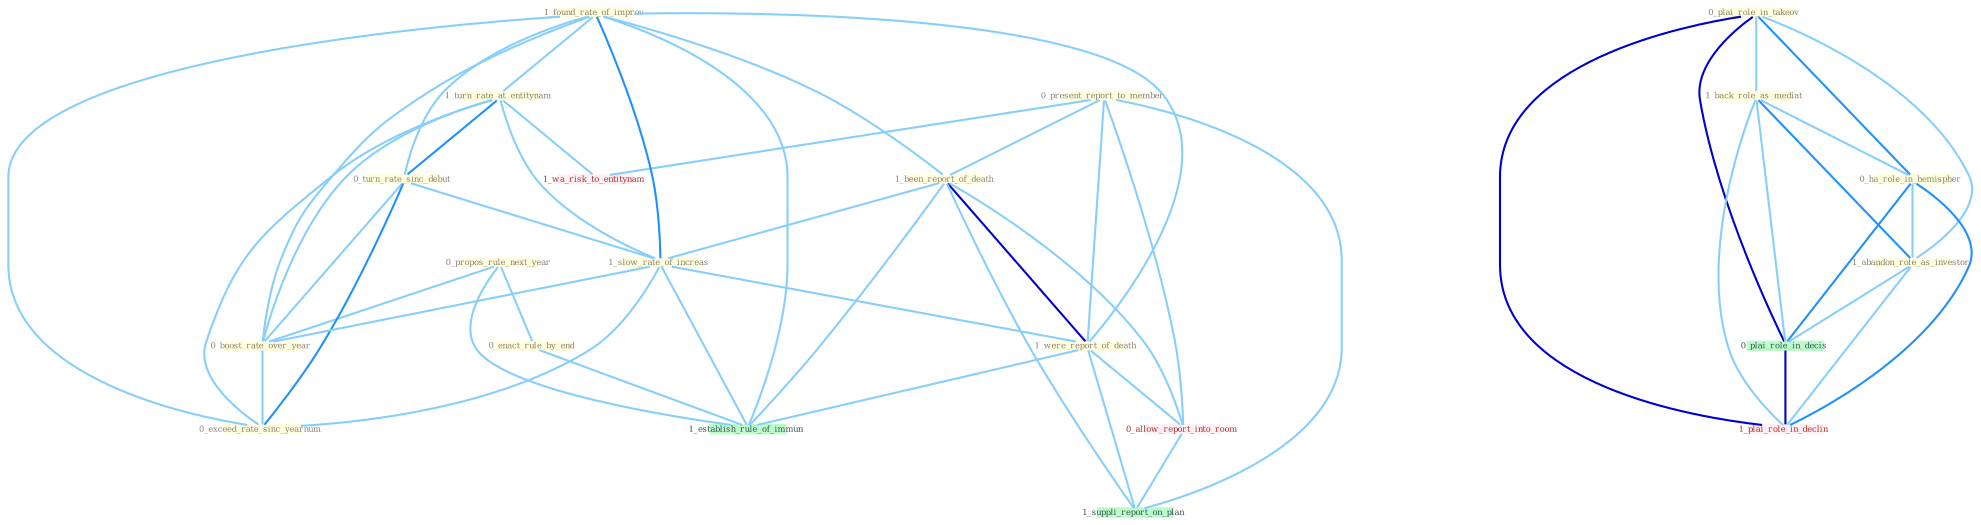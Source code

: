 Graph G{ 
    node
    [shape=polygon,style=filled,width=.5,height=.06,color="#BDFCC9",fixedsize=true,fontsize=4,
    fontcolor="#2f4f4f"];
    {node
    [color="#ffffe0", fontcolor="#8b7d6b"] "0_present_report_to_member " "1_found_rate_of_improv " "0_propos_rule_next_year " "0_plai_role_in_takeov " "1_turn_rate_at_entitynam " "0_turn_rate_sinc_debut " "1_been_report_of_death " "0_enact_rule_by_end " "1_slow_rate_of_increas " "0_boost_rate_over_year " "1_were_report_of_death " "1_back_role_as_mediat " "0_ha_role_in_hemispher " "1_abandon_role_as_investor " "0_exceed_rate_sinc_yearnum "}
{node [color="#fff0f5", fontcolor="#b22222"] "1_wa_risk_to_entitynam " "1_plai_role_in_declin " "0_allow_report_into_room "}
edge [color="#B0E2FF"];

	"0_present_report_to_member " -- "1_been_report_of_death " [w="1", color="#87cefa" ];
	"0_present_report_to_member " -- "1_were_report_of_death " [w="1", color="#87cefa" ];
	"0_present_report_to_member " -- "1_wa_risk_to_entitynam " [w="1", color="#87cefa" ];
	"0_present_report_to_member " -- "0_allow_report_into_room " [w="1", color="#87cefa" ];
	"0_present_report_to_member " -- "1_suppli_report_on_plan " [w="1", color="#87cefa" ];
	"1_found_rate_of_improv " -- "1_turn_rate_at_entitynam " [w="1", color="#87cefa" ];
	"1_found_rate_of_improv " -- "0_turn_rate_sinc_debut " [w="1", color="#87cefa" ];
	"1_found_rate_of_improv " -- "1_been_report_of_death " [w="1", color="#87cefa" ];
	"1_found_rate_of_improv " -- "1_slow_rate_of_increas " [w="2", color="#1e90ff" , len=0.8];
	"1_found_rate_of_improv " -- "0_boost_rate_over_year " [w="1", color="#87cefa" ];
	"1_found_rate_of_improv " -- "1_were_report_of_death " [w="1", color="#87cefa" ];
	"1_found_rate_of_improv " -- "0_exceed_rate_sinc_yearnum " [w="1", color="#87cefa" ];
	"1_found_rate_of_improv " -- "1_establish_rule_of_immun " [w="1", color="#87cefa" ];
	"0_propos_rule_next_year " -- "0_enact_rule_by_end " [w="1", color="#87cefa" ];
	"0_propos_rule_next_year " -- "0_boost_rate_over_year " [w="1", color="#87cefa" ];
	"0_propos_rule_next_year " -- "1_establish_rule_of_immun " [w="1", color="#87cefa" ];
	"0_plai_role_in_takeov " -- "1_back_role_as_mediat " [w="1", color="#87cefa" ];
	"0_plai_role_in_takeov " -- "0_ha_role_in_hemispher " [w="2", color="#1e90ff" , len=0.8];
	"0_plai_role_in_takeov " -- "1_abandon_role_as_investor " [w="1", color="#87cefa" ];
	"0_plai_role_in_takeov " -- "0_plai_role_in_decis " [w="3", color="#0000cd" , len=0.6];
	"0_plai_role_in_takeov " -- "1_plai_role_in_declin " [w="3", color="#0000cd" , len=0.6];
	"1_turn_rate_at_entitynam " -- "0_turn_rate_sinc_debut " [w="2", color="#1e90ff" , len=0.8];
	"1_turn_rate_at_entitynam " -- "1_slow_rate_of_increas " [w="1", color="#87cefa" ];
	"1_turn_rate_at_entitynam " -- "0_boost_rate_over_year " [w="1", color="#87cefa" ];
	"1_turn_rate_at_entitynam " -- "0_exceed_rate_sinc_yearnum " [w="1", color="#87cefa" ];
	"1_turn_rate_at_entitynam " -- "1_wa_risk_to_entitynam " [w="1", color="#87cefa" ];
	"0_turn_rate_sinc_debut " -- "1_slow_rate_of_increas " [w="1", color="#87cefa" ];
	"0_turn_rate_sinc_debut " -- "0_boost_rate_over_year " [w="1", color="#87cefa" ];
	"0_turn_rate_sinc_debut " -- "0_exceed_rate_sinc_yearnum " [w="2", color="#1e90ff" , len=0.8];
	"1_been_report_of_death " -- "1_slow_rate_of_increas " [w="1", color="#87cefa" ];
	"1_been_report_of_death " -- "1_were_report_of_death " [w="3", color="#0000cd" , len=0.6];
	"1_been_report_of_death " -- "1_establish_rule_of_immun " [w="1", color="#87cefa" ];
	"1_been_report_of_death " -- "0_allow_report_into_room " [w="1", color="#87cefa" ];
	"1_been_report_of_death " -- "1_suppli_report_on_plan " [w="1", color="#87cefa" ];
	"0_enact_rule_by_end " -- "1_establish_rule_of_immun " [w="1", color="#87cefa" ];
	"1_slow_rate_of_increas " -- "0_boost_rate_over_year " [w="1", color="#87cefa" ];
	"1_slow_rate_of_increas " -- "1_were_report_of_death " [w="1", color="#87cefa" ];
	"1_slow_rate_of_increas " -- "0_exceed_rate_sinc_yearnum " [w="1", color="#87cefa" ];
	"1_slow_rate_of_increas " -- "1_establish_rule_of_immun " [w="1", color="#87cefa" ];
	"0_boost_rate_over_year " -- "0_exceed_rate_sinc_yearnum " [w="1", color="#87cefa" ];
	"1_were_report_of_death " -- "1_establish_rule_of_immun " [w="1", color="#87cefa" ];
	"1_were_report_of_death " -- "0_allow_report_into_room " [w="1", color="#87cefa" ];
	"1_were_report_of_death " -- "1_suppli_report_on_plan " [w="1", color="#87cefa" ];
	"1_back_role_as_mediat " -- "0_ha_role_in_hemispher " [w="1", color="#87cefa" ];
	"1_back_role_as_mediat " -- "1_abandon_role_as_investor " [w="2", color="#1e90ff" , len=0.8];
	"1_back_role_as_mediat " -- "0_plai_role_in_decis " [w="1", color="#87cefa" ];
	"1_back_role_as_mediat " -- "1_plai_role_in_declin " [w="1", color="#87cefa" ];
	"0_ha_role_in_hemispher " -- "1_abandon_role_as_investor " [w="1", color="#87cefa" ];
	"0_ha_role_in_hemispher " -- "0_plai_role_in_decis " [w="2", color="#1e90ff" , len=0.8];
	"0_ha_role_in_hemispher " -- "1_plai_role_in_declin " [w="2", color="#1e90ff" , len=0.8];
	"1_abandon_role_as_investor " -- "0_plai_role_in_decis " [w="1", color="#87cefa" ];
	"1_abandon_role_as_investor " -- "1_plai_role_in_declin " [w="1", color="#87cefa" ];
	"0_plai_role_in_decis " -- "1_plai_role_in_declin " [w="3", color="#0000cd" , len=0.6];
	"0_allow_report_into_room " -- "1_suppli_report_on_plan " [w="1", color="#87cefa" ];
}